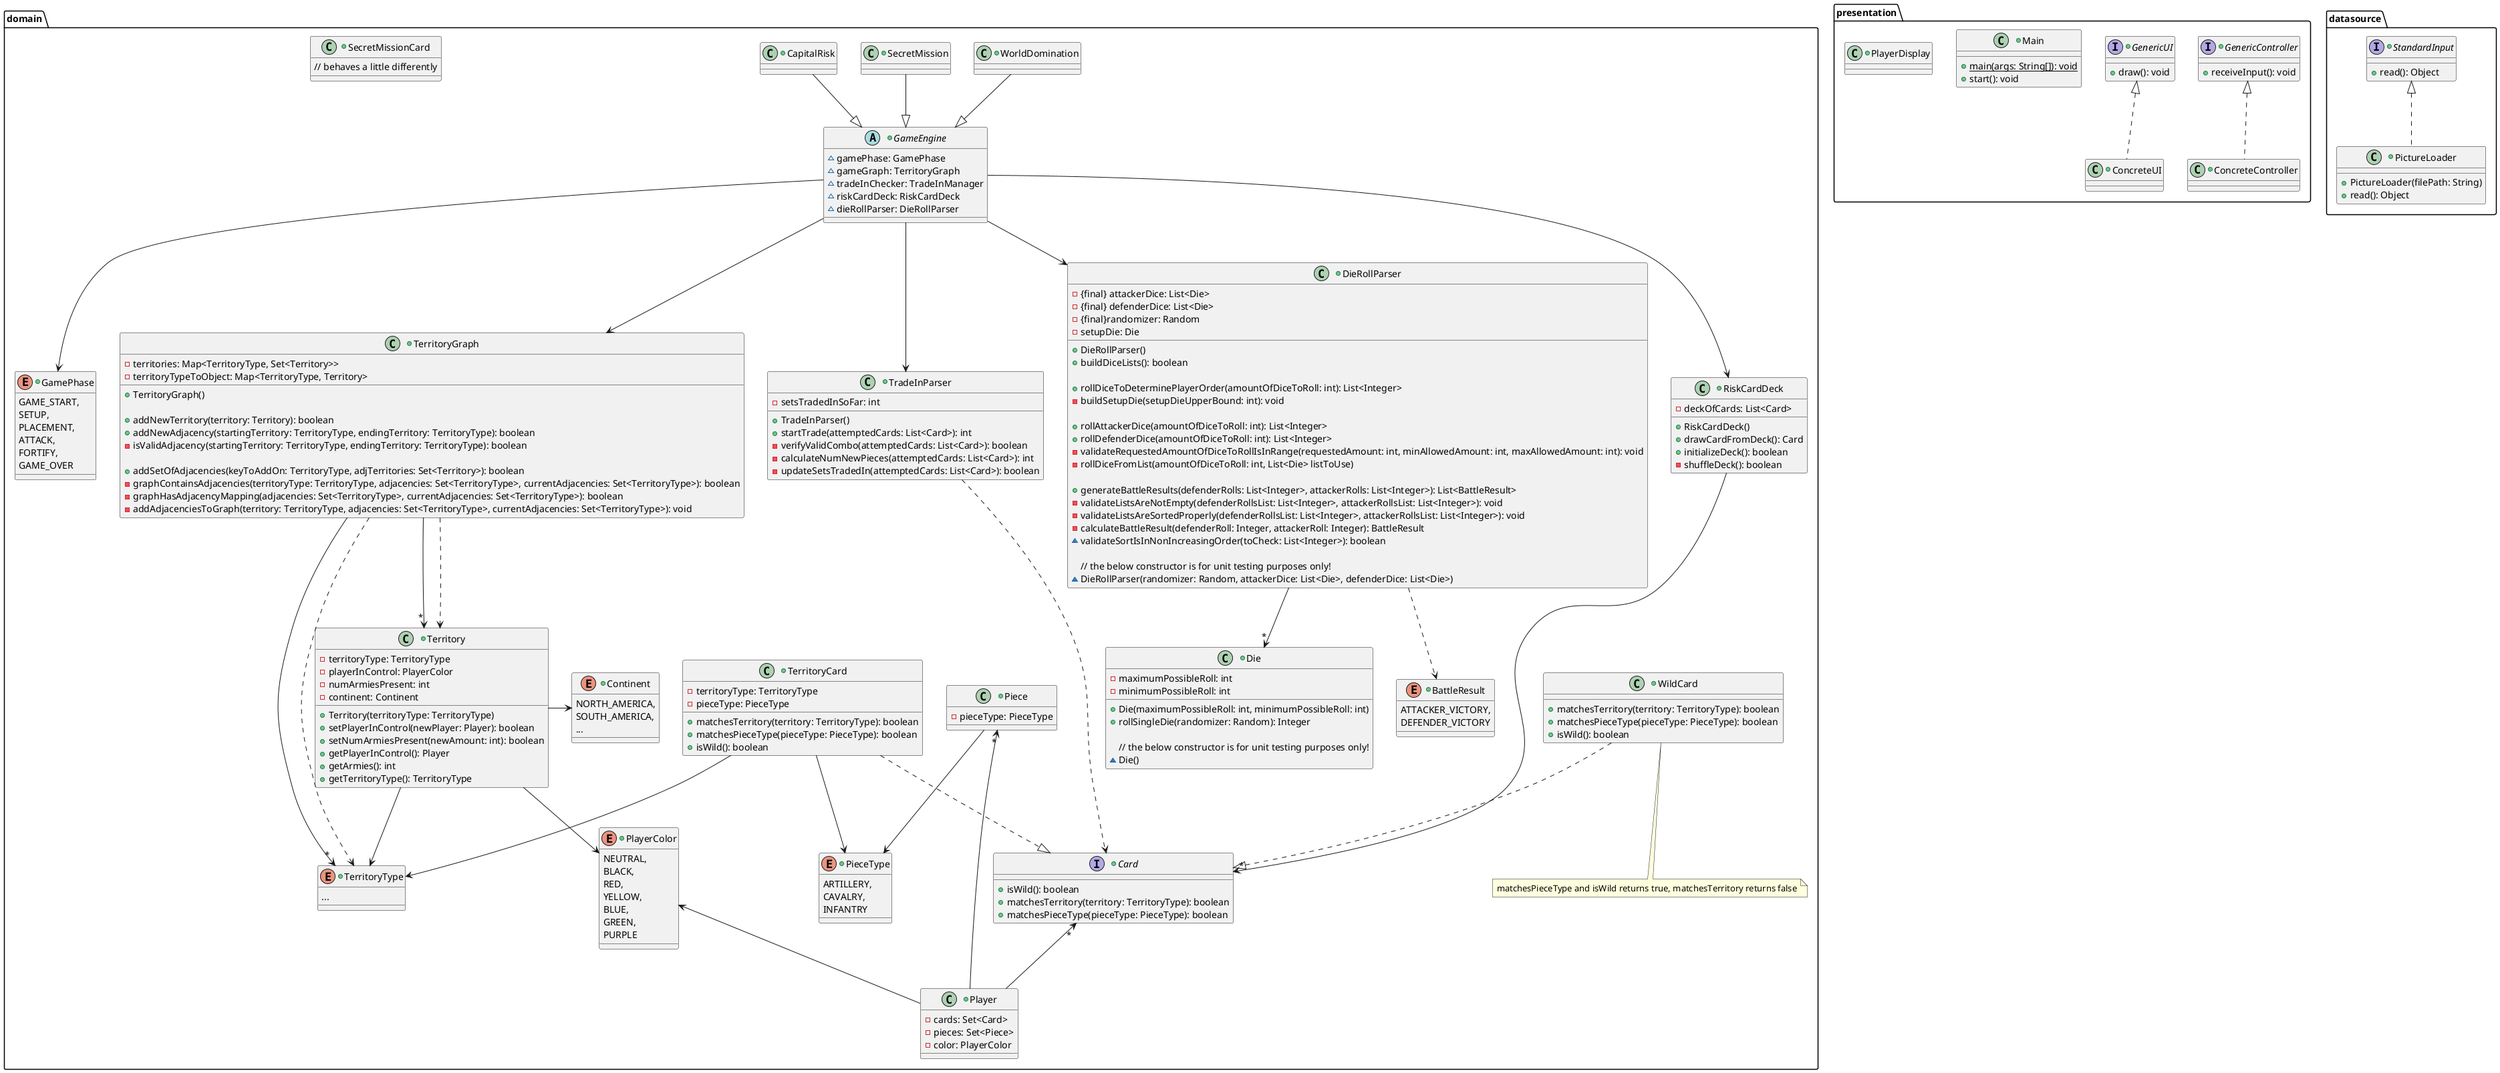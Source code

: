 @startuml RiskDesign

package presentation {
    +class Main {
        +{static} main(args: String[]): void
        +start(): void
    }

    +interface GenericUI {
        +draw(): void
    }

    +class ConcreteUI {

    }

    ConcreteUI .u.|> GenericUI

    +interface GenericController {
        +receiveInput(): void
    }

    +class ConcreteController {

    }

    ConcreteController .u.|> GenericController

    +class PlayerDisplay {

    }


}

package domain {
    +abstract class GameEngine {
        ~gamePhase: GamePhase
        ~gameGraph: TerritoryGraph
        ~tradeInChecker: TradeInManager
        ~riskCardDeck: RiskCardDeck
        ~dieRollParser: DieRollParser

    }

    +class WorldDomination {

    }

    +class SecretMission {

    }

    +class CapitalRisk {

    }

    +enum GamePhase {
        GAME_START,
        SETUP,
        PLACEMENT,
        ATTACK,
        FORTIFY,
        GAME_OVER
    }

    GameEngine --> GamePhase
    GameEngine --> TerritoryGraph
    GameEngine --> RiskCardDeck
    GameEngine --> TradeInParser
    GameEngine --> DieRollParser

    CapitalRisk --|> GameEngine
    SecretMission --|> GameEngine
    WorldDomination --|> GameEngine

    +class RiskCardDeck {
        -deckOfCards: List<Card>
        +RiskCardDeck()
        +drawCardFromDeck(): Card
        +initializeDeck(): boolean
        -shuffleDeck(): boolean
    }

    +class Die {
        -maximumPossibleRoll: int
        -minimumPossibleRoll: int
        +Die(maximumPossibleRoll: int, minimumPossibleRoll: int)
        +rollSingleDie(randomizer: Random): Integer

        // {method} the below constructor is for unit testing purposes only!
        ~Die()
    }

    +class DieRollParser {
        -{final} attackerDice: List<Die>
        -{final} defenderDice: List<Die>
        -{final}randomizer: Random
        -setupDie: Die
        +DieRollParser()
        +buildDiceLists(): boolean

        +rollDiceToDeterminePlayerOrder(amountOfDiceToRoll: int): List<Integer>
        -buildSetupDie(setupDieUpperBound: int): void

        +rollAttackerDice(amountOfDiceToRoll: int): List<Integer>
        +rollDefenderDice(amountOfDiceToRoll: int): List<Integer>
        -validateRequestedAmountOfDiceToRollIsInRange(requestedAmount: int, minAllowedAmount: int, maxAllowedAmount: int): void
        -rollDiceFromList(amountOfDiceToRoll: int, List<Die> listToUse)

        +generateBattleResults(defenderRolls: List<Integer>, attackerRolls: List<Integer>): List<BattleResult>
        -validateListsAreNotEmpty(defenderRollsList: List<Integer>, attackerRollsList: List<Integer>): void
        -validateListsAreSortedProperly(defenderRollsList: List<Integer>, attackerRollsList: List<Integer>): void
        -calculateBattleResult(defenderRoll: Integer, attackerRoll: Integer): BattleResult
        ~validateSortIsInNonIncreasingOrder(toCheck: List<Integer>): boolean

        // {method} the below constructor is for unit testing purposes only!
        ~DieRollParser(randomizer: Random, attackerDice: List<Die>, defenderDice: List<Die>)
    }

    DieRollParser --> "*" Die
    DieRollParser ..> BattleResult

    +enum BattleResult {
        ATTACKER_VICTORY,
        DEFENDER_VICTORY
    }

    RiskCardDeck --> "*" Card

    +class TradeInParser {
        -setsTradedInSoFar: int
        +TradeInParser()
        +startTrade(attemptedCards: List<Card>): int
        -verifyValidCombo(attemptedCards: List<Card>): boolean
        -calculateNumNewPieces(attemptedCards: List<Card>): int
        -updateSetsTradedIn(attemptedCards: List<Card>): boolean
    }

    TradeInParser .d.> Card

    +class Player {
        -cards: Set<Card>
        -pieces: Set<Piece>
        -color: PlayerColor
    }

    Player -u-> "*" Piece
    Player -u-> "*" Card
    Player -u-> PlayerColor

    +class Piece {
        -pieceType: PieceType
    }

    +enum PieceType {
        ARTILLERY,
        CAVALRY,
        INFANTRY
    }

    Piece --> PieceType

    +interface Card {
        +isWild(): boolean
        +matchesTerritory(territory: TerritoryType): boolean
        +matchesPieceType(pieceType: PieceType): boolean
    }

    +class WildCard {
        +matchesTerritory(territory: TerritoryType): boolean
        +matchesPieceType(pieceType: PieceType): boolean
        +isWild(): boolean
    }

    note "matchesPieceType and isWild returns true, matchesTerritory returns false" as N1
    N1 .u. WildCard

    +class TerritoryCard {
        -territoryType: TerritoryType
        -pieceType: PieceType
        +matchesTerritory(territory: TerritoryType): boolean
        +matchesPieceType(pieceType: PieceType): boolean
        +isWild(): boolean
    }

    +class SecretMissionCard {
        // behaves a little differently        
    }

    TerritoryCard ..|> Card
    WildCard ..|> Card
    TerritoryCard --> PieceType
    TerritoryCard --> TerritoryType

    +enum TerritoryType {
        ...
    }

    +enum Continent {
        NORTH_AMERICA,
        SOUTH_AMERICA,
        ...
    }

    +class TerritoryGraph {
        -territories: Map<TerritoryType, Set<Territory>>
        -territoryTypeToObject: Map<TerritoryType, Territory>
        +TerritoryGraph()

        +addNewTerritory(territory: Territory): boolean
        +addNewAdjacency(startingTerritory: TerritoryType, endingTerritory: TerritoryType): boolean
        -isValidAdjacency(startingTerritory: TerritoryType, endingTerritory: TerritoryType): boolean

        +addSetOfAdjacencies(keyToAddOn: TerritoryType, adjTerritories: Set<Territory>): boolean
        -graphContainsAdjacencies(territoryType: TerritoryType, adjacencies: Set<TerritoryType>, currentAdjacencies: Set<TerritoryType>): boolean
        -graphHasAdjacencyMapping(adjacencies: Set<TerritoryType>, currentAdjacencies: Set<TerritoryType>): boolean
        -addAdjacenciesToGraph(territory: TerritoryType, adjacencies: Set<TerritoryType>, currentAdjacencies: Set<TerritoryType>): void
    }

    TerritoryGraph --> "*" Territory
    TerritoryGraph --> "*" TerritoryType
    TerritoryGraph ..> Territory
    TerritoryGraph ..> TerritoryType

    +class Territory {
        -territoryType: TerritoryType
        -playerInControl: PlayerColor
        -numArmiesPresent: int
        -continent: Continent
        +Territory(territoryType: TerritoryType)
        +setPlayerInControl(newPlayer: Player): boolean 
        +setNumArmiesPresent(newAmount: int): boolean
        +getPlayerInControl(): Player
        +getArmies(): int
        +getTerritoryType(): TerritoryType
    }

    Territory --> PlayerColor
    Territory --> TerritoryType
    Territory -> Continent

    +enum PlayerColor {
        NEUTRAL,
        BLACK,
        RED,
        YELLOW,
        BLUE,
        GREEN,
        PURPLE
    }


}

package datasource {
    +interface StandardInput {
        +read(): Object
    }

    +class PictureLoader {
        +PictureLoader(filePath: String)
        +read(): Object
    }

    PictureLoader .u.|> StandardInput
}

@enduml

